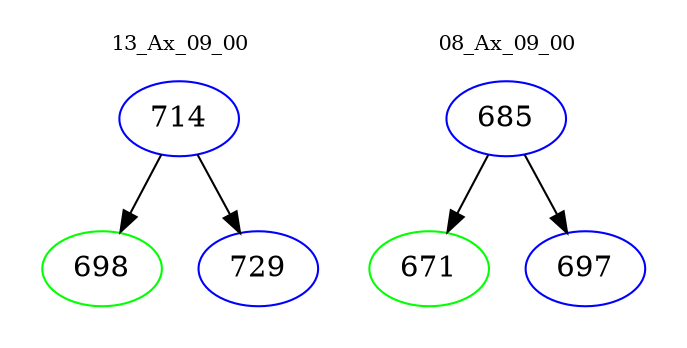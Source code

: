 digraph{
subgraph cluster_0 {
color = white
label = "13_Ax_09_00";
fontsize=10;
T0_714 [label="714", color="blue"]
T0_714 -> T0_698 [color="black"]
T0_698 [label="698", color="green"]
T0_714 -> T0_729 [color="black"]
T0_729 [label="729", color="blue"]
}
subgraph cluster_1 {
color = white
label = "08_Ax_09_00";
fontsize=10;
T1_685 [label="685", color="blue"]
T1_685 -> T1_671 [color="black"]
T1_671 [label="671", color="green"]
T1_685 -> T1_697 [color="black"]
T1_697 [label="697", color="blue"]
}
}
